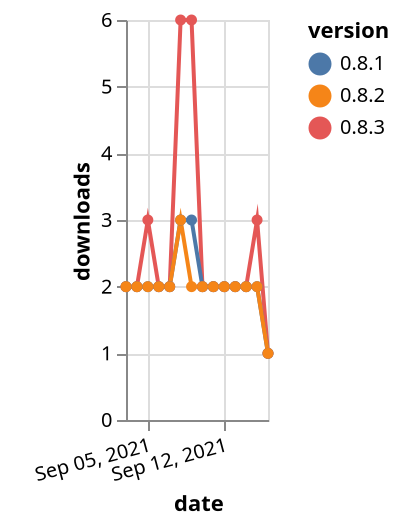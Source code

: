 {"$schema": "https://vega.github.io/schema/vega-lite/v5.json", "description": "A simple bar chart with embedded data.", "data": {"values": [{"date": "2021-09-03", "total": 2180, "delta": 2, "version": "0.8.3"}, {"date": "2021-09-04", "total": 2182, "delta": 2, "version": "0.8.3"}, {"date": "2021-09-05", "total": 2185, "delta": 3, "version": "0.8.3"}, {"date": "2021-09-06", "total": 2187, "delta": 2, "version": "0.8.3"}, {"date": "2021-09-07", "total": 2189, "delta": 2, "version": "0.8.3"}, {"date": "2021-09-08", "total": 2195, "delta": 6, "version": "0.8.3"}, {"date": "2021-09-09", "total": 2201, "delta": 6, "version": "0.8.3"}, {"date": "2021-09-10", "total": 2203, "delta": 2, "version": "0.8.3"}, {"date": "2021-09-11", "total": 2205, "delta": 2, "version": "0.8.3"}, {"date": "2021-09-12", "total": 2207, "delta": 2, "version": "0.8.3"}, {"date": "2021-09-13", "total": 2209, "delta": 2, "version": "0.8.3"}, {"date": "2021-09-14", "total": 2211, "delta": 2, "version": "0.8.3"}, {"date": "2021-09-15", "total": 2214, "delta": 3, "version": "0.8.3"}, {"date": "2021-09-16", "total": 2215, "delta": 1, "version": "0.8.3"}, {"date": "2021-09-03", "total": 1825, "delta": 2, "version": "0.8.1"}, {"date": "2021-09-04", "total": 1827, "delta": 2, "version": "0.8.1"}, {"date": "2021-09-05", "total": 1829, "delta": 2, "version": "0.8.1"}, {"date": "2021-09-06", "total": 1831, "delta": 2, "version": "0.8.1"}, {"date": "2021-09-07", "total": 1833, "delta": 2, "version": "0.8.1"}, {"date": "2021-09-08", "total": 1836, "delta": 3, "version": "0.8.1"}, {"date": "2021-09-09", "total": 1839, "delta": 3, "version": "0.8.1"}, {"date": "2021-09-10", "total": 1841, "delta": 2, "version": "0.8.1"}, {"date": "2021-09-11", "total": 1843, "delta": 2, "version": "0.8.1"}, {"date": "2021-09-12", "total": 1845, "delta": 2, "version": "0.8.1"}, {"date": "2021-09-13", "total": 1847, "delta": 2, "version": "0.8.1"}, {"date": "2021-09-14", "total": 1849, "delta": 2, "version": "0.8.1"}, {"date": "2021-09-15", "total": 1851, "delta": 2, "version": "0.8.1"}, {"date": "2021-09-16", "total": 1852, "delta": 1, "version": "0.8.1"}, {"date": "2021-09-03", "total": 1818, "delta": 2, "version": "0.8.2"}, {"date": "2021-09-04", "total": 1820, "delta": 2, "version": "0.8.2"}, {"date": "2021-09-05", "total": 1822, "delta": 2, "version": "0.8.2"}, {"date": "2021-09-06", "total": 1824, "delta": 2, "version": "0.8.2"}, {"date": "2021-09-07", "total": 1826, "delta": 2, "version": "0.8.2"}, {"date": "2021-09-08", "total": 1829, "delta": 3, "version": "0.8.2"}, {"date": "2021-09-09", "total": 1831, "delta": 2, "version": "0.8.2"}, {"date": "2021-09-10", "total": 1833, "delta": 2, "version": "0.8.2"}, {"date": "2021-09-11", "total": 1835, "delta": 2, "version": "0.8.2"}, {"date": "2021-09-12", "total": 1837, "delta": 2, "version": "0.8.2"}, {"date": "2021-09-13", "total": 1839, "delta": 2, "version": "0.8.2"}, {"date": "2021-09-14", "total": 1841, "delta": 2, "version": "0.8.2"}, {"date": "2021-09-15", "total": 1843, "delta": 2, "version": "0.8.2"}, {"date": "2021-09-16", "total": 1844, "delta": 1, "version": "0.8.2"}]}, "width": "container", "mark": {"type": "line", "point": {"filled": true}}, "encoding": {"x": {"field": "date", "type": "temporal", "timeUnit": "yearmonthdate", "title": "date", "axis": {"labelAngle": -15}}, "y": {"field": "delta", "type": "quantitative", "title": "downloads"}, "color": {"field": "version", "type": "nominal"}, "tooltip": {"field": "delta"}}}